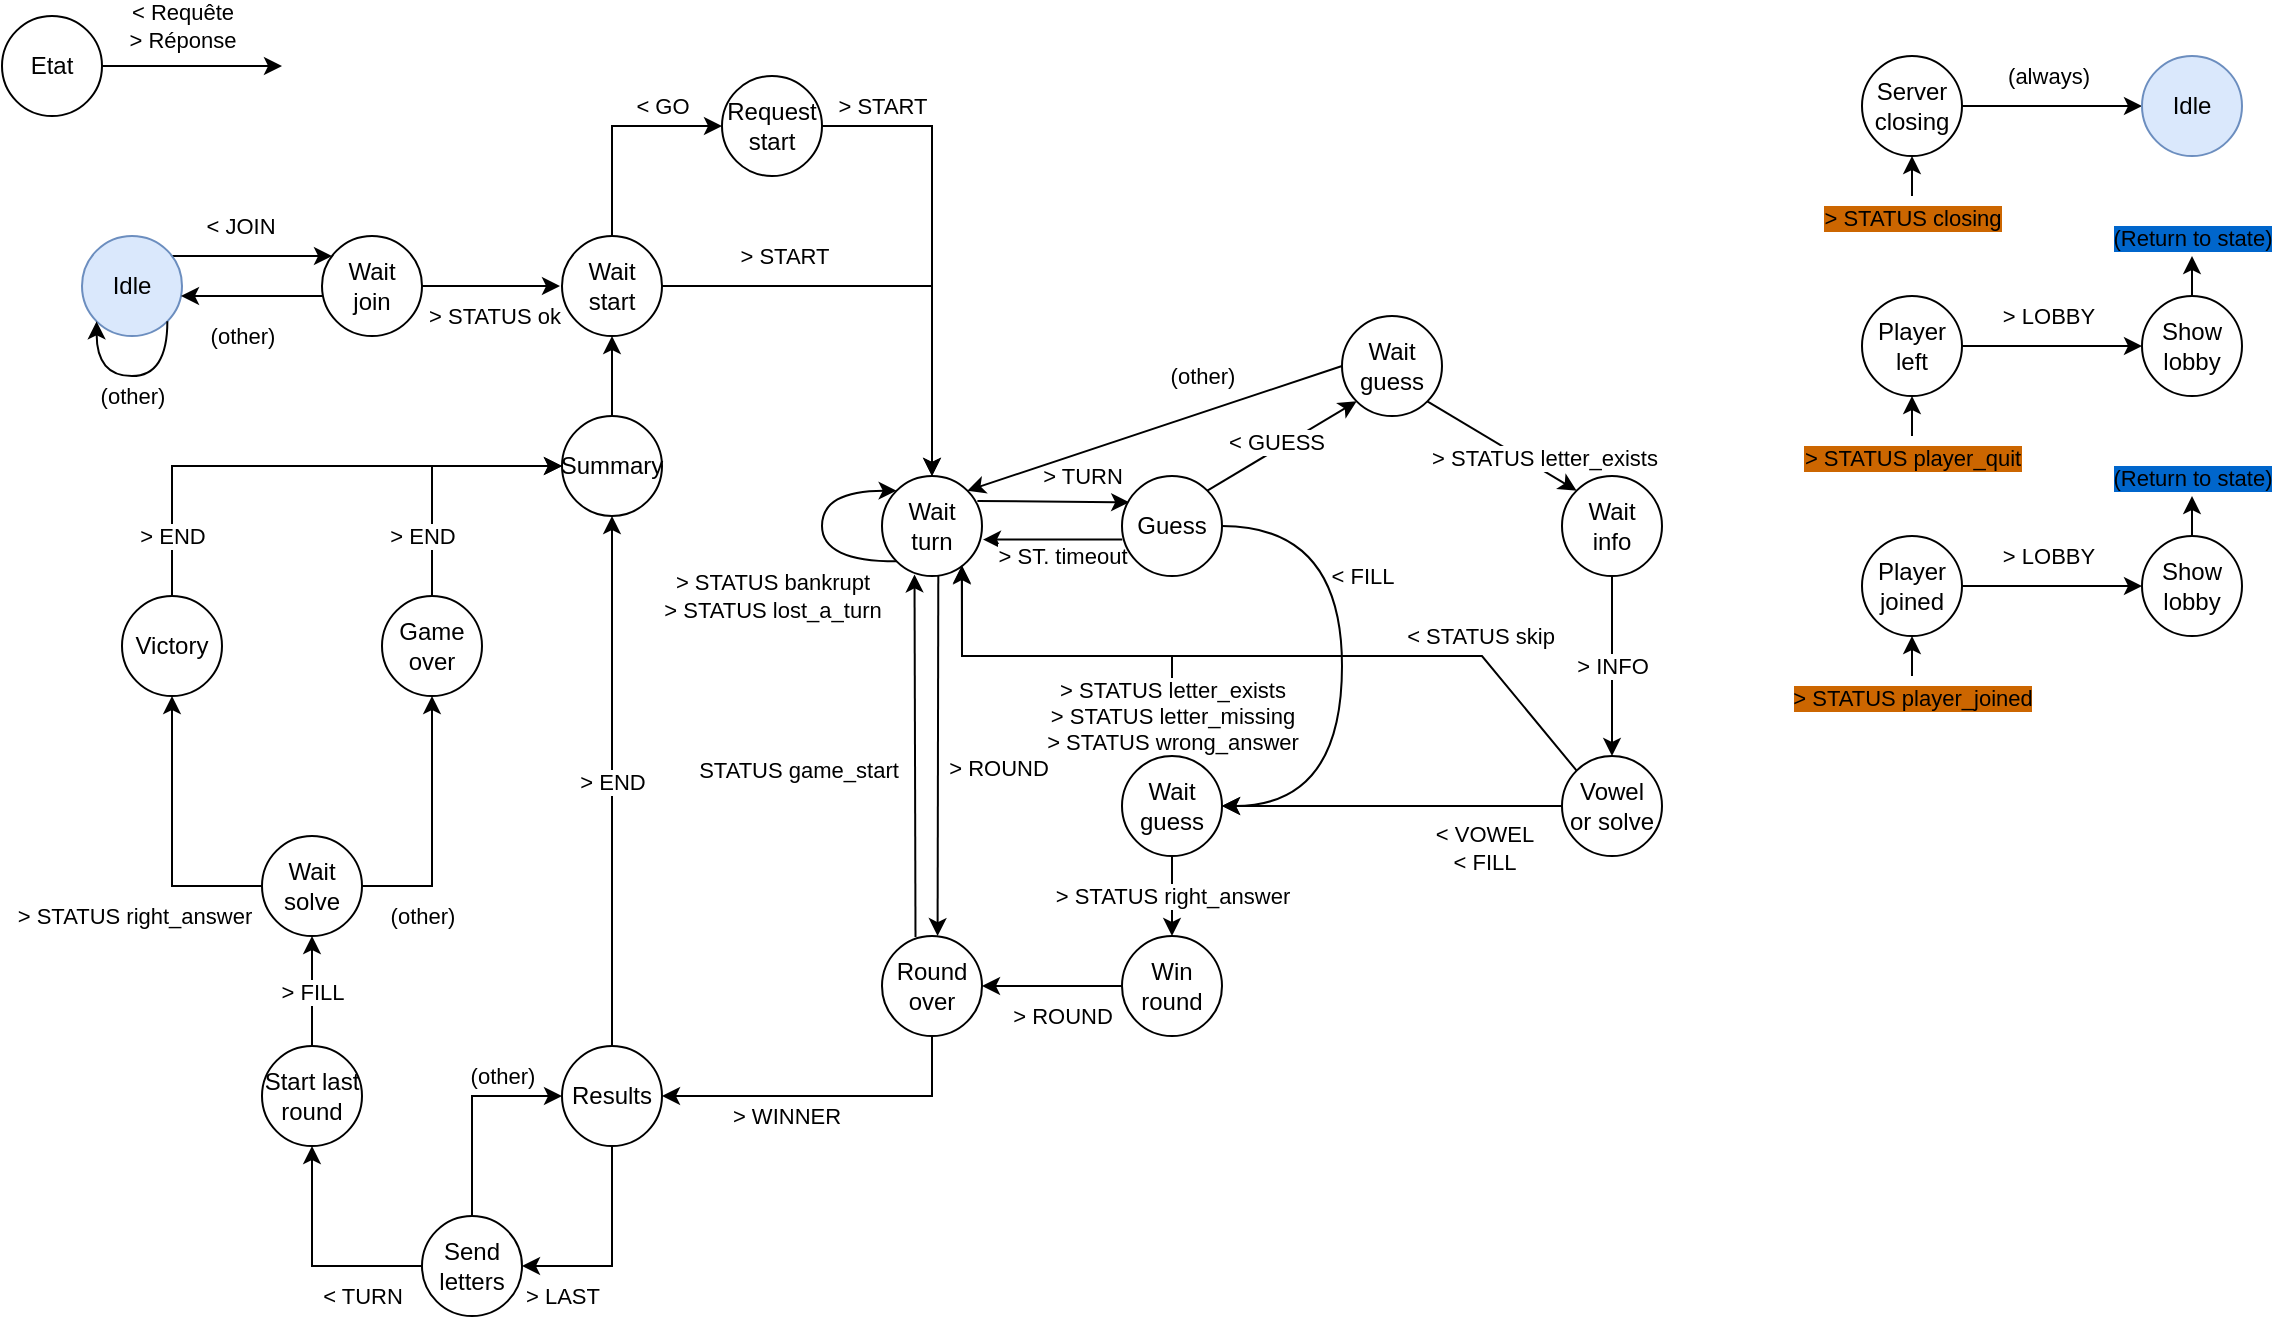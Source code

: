<mxfile version="24.7.17">
  <diagram name="Page-1" id="v-ctXKjzzWnM4UZhPM1o">
    <mxGraphModel dx="1050" dy="629" grid="1" gridSize="10" guides="1" tooltips="1" connect="1" arrows="1" fold="1" page="1" pageScale="1" pageWidth="850" pageHeight="1100" math="0" shadow="0">
      <root>
        <mxCell id="0" />
        <mxCell id="1" parent="0" />
        <mxCell id="YX9CxxvUvG9lGDmzAH2j-2" style="edgeStyle=orthogonalEdgeStyle;rounded=0;orthogonalLoop=1;jettySize=auto;html=1;" parent="1" edge="1">
          <mxGeometry relative="1" as="geometry">
            <mxPoint x="140" y="35" as="targetPoint" />
            <mxPoint x="50" y="35" as="sourcePoint" />
            <Array as="points">
              <mxPoint x="130" y="35" />
            </Array>
          </mxGeometry>
        </mxCell>
        <mxCell id="YX9CxxvUvG9lGDmzAH2j-3" value="&amp;lt; Requête&lt;br&gt;&amp;gt; Réponse" style="edgeLabel;html=1;align=center;verticalAlign=middle;resizable=0;points=[];" parent="YX9CxxvUvG9lGDmzAH2j-2" vertex="1" connectable="0">
          <mxGeometry x="0.162" y="-5" relative="1" as="geometry">
            <mxPoint x="-13" y="-25" as="offset" />
          </mxGeometry>
        </mxCell>
        <mxCell id="YX9CxxvUvG9lGDmzAH2j-1" value="Etat" style="ellipse;whiteSpace=wrap;html=1;aspect=fixed;" parent="1" vertex="1">
          <mxGeometry y="10" width="50" height="50" as="geometry" />
        </mxCell>
        <mxCell id="YX9CxxvUvG9lGDmzAH2j-8" value="" style="edgeStyle=orthogonalEdgeStyle;rounded=0;orthogonalLoop=1;jettySize=auto;html=1;curved=1;" parent="1" source="YX9CxxvUvG9lGDmzAH2j-5" target="YX9CxxvUvG9lGDmzAH2j-6" edge="1">
          <mxGeometry relative="1" as="geometry">
            <Array as="points">
              <mxPoint x="120" y="130" />
              <mxPoint x="120" y="130" />
            </Array>
          </mxGeometry>
        </mxCell>
        <mxCell id="YX9CxxvUvG9lGDmzAH2j-9" value="&amp;lt; JOIN" style="edgeLabel;html=1;align=center;verticalAlign=middle;resizable=0;points=[];" parent="YX9CxxvUvG9lGDmzAH2j-8" vertex="1" connectable="0">
          <mxGeometry x="-0.079" y="-3" relative="1" as="geometry">
            <mxPoint x="-3" y="-18" as="offset" />
          </mxGeometry>
        </mxCell>
        <mxCell id="YX9CxxvUvG9lGDmzAH2j-5" value="Idle" style="ellipse;whiteSpace=wrap;html=1;aspect=fixed;fillColor=#dae8fc;strokeColor=#6c8ebf;" parent="1" vertex="1">
          <mxGeometry x="40" y="120" width="50" height="50" as="geometry" />
        </mxCell>
        <mxCell id="YX9CxxvUvG9lGDmzAH2j-10" value="(other)" style="edgeStyle=orthogonalEdgeStyle;rounded=0;orthogonalLoop=1;jettySize=auto;html=1;" parent="1" source="YX9CxxvUvG9lGDmzAH2j-6" target="YX9CxxvUvG9lGDmzAH2j-5" edge="1">
          <mxGeometry x="0.141" y="20" relative="1" as="geometry">
            <Array as="points">
              <mxPoint x="130" y="150" />
              <mxPoint x="130" y="150" />
            </Array>
            <mxPoint as="offset" />
          </mxGeometry>
        </mxCell>
        <mxCell id="YX9CxxvUvG9lGDmzAH2j-13" value="" style="edgeStyle=orthogonalEdgeStyle;rounded=0;orthogonalLoop=1;jettySize=auto;html=1;" parent="1" edge="1">
          <mxGeometry relative="1" as="geometry">
            <mxPoint x="209" y="145" as="sourcePoint" />
            <mxPoint x="279" y="145" as="targetPoint" />
          </mxGeometry>
        </mxCell>
        <mxCell id="YX9CxxvUvG9lGDmzAH2j-14" value="&amp;gt; STATUS ok" style="edgeLabel;html=1;align=center;verticalAlign=middle;resizable=0;points=[];" parent="YX9CxxvUvG9lGDmzAH2j-13" vertex="1" connectable="0">
          <mxGeometry x="0.062" y="-2" relative="1" as="geometry">
            <mxPoint y="13" as="offset" />
          </mxGeometry>
        </mxCell>
        <mxCell id="YX9CxxvUvG9lGDmzAH2j-6" value="&lt;div&gt;Wait&lt;br&gt;join&lt;br&gt;&lt;/div&gt;" style="ellipse;whiteSpace=wrap;html=1;aspect=fixed;" parent="1" vertex="1">
          <mxGeometry x="160" y="120" width="50" height="50" as="geometry" />
        </mxCell>
        <mxCell id="YX9CxxvUvG9lGDmzAH2j-35" value="" style="edgeStyle=orthogonalEdgeStyle;rounded=0;orthogonalLoop=1;jettySize=auto;html=1;exitX=1;exitY=0.5;exitDx=0;exitDy=0;" parent="1" source="YX9CxxvUvG9lGDmzAH2j-11" target="YX9CxxvUvG9lGDmzAH2j-34" edge="1">
          <mxGeometry relative="1" as="geometry">
            <mxPoint x="385" y="170" as="sourcePoint" />
          </mxGeometry>
        </mxCell>
        <mxCell id="YX9CxxvUvG9lGDmzAH2j-36" value="&amp;gt; START" style="edgeLabel;html=1;align=center;verticalAlign=middle;resizable=0;points=[];" parent="YX9CxxvUvG9lGDmzAH2j-35" vertex="1" connectable="0">
          <mxGeometry x="-0.075" relative="1" as="geometry">
            <mxPoint x="-46" y="-15" as="offset" />
          </mxGeometry>
        </mxCell>
        <mxCell id="YcxTWG14lLUy_fHVbMqi-2" style="edgeStyle=orthogonalEdgeStyle;rounded=0;orthogonalLoop=1;jettySize=auto;html=1;exitX=0.5;exitY=0;exitDx=0;exitDy=0;entryX=0;entryY=0.5;entryDx=0;entryDy=0;" parent="1" source="YX9CxxvUvG9lGDmzAH2j-11" target="YcxTWG14lLUy_fHVbMqi-1" edge="1">
          <mxGeometry relative="1" as="geometry" />
        </mxCell>
        <mxCell id="YcxTWG14lLUy_fHVbMqi-4" value="&amp;lt; GO" style="edgeLabel;html=1;align=center;verticalAlign=middle;resizable=0;points=[];" parent="YcxTWG14lLUy_fHVbMqi-2" vertex="1" connectable="0">
          <mxGeometry x="0.53" y="-2" relative="1" as="geometry">
            <mxPoint x="-4" y="-12" as="offset" />
          </mxGeometry>
        </mxCell>
        <mxCell id="YX9CxxvUvG9lGDmzAH2j-11" value="Wait&lt;br&gt;start" style="ellipse;whiteSpace=wrap;html=1;aspect=fixed;" parent="1" vertex="1">
          <mxGeometry x="280" y="120" width="50" height="50" as="geometry" />
        </mxCell>
        <mxCell id="YX9CxxvUvG9lGDmzAH2j-61" style="edgeStyle=orthogonalEdgeStyle;rounded=0;orthogonalLoop=1;jettySize=auto;html=1;exitX=1;exitY=0.5;exitDx=0;exitDy=0;entryX=0;entryY=0.5;entryDx=0;entryDy=0;" parent="1" source="YX9CxxvUvG9lGDmzAH2j-28" target="YX9CxxvUvG9lGDmzAH2j-60" edge="1">
          <mxGeometry relative="1" as="geometry" />
        </mxCell>
        <mxCell id="YX9CxxvUvG9lGDmzAH2j-62" value="&amp;gt; LOBBY" style="edgeLabel;html=1;align=center;verticalAlign=middle;resizable=0;points=[];" parent="YX9CxxvUvG9lGDmzAH2j-61" vertex="1" connectable="0">
          <mxGeometry x="-0.05" relative="1" as="geometry">
            <mxPoint y="-15" as="offset" />
          </mxGeometry>
        </mxCell>
        <mxCell id="YX9CxxvUvG9lGDmzAH2j-28" value="Player&lt;br&gt;left" style="ellipse;whiteSpace=wrap;html=1;aspect=fixed;" parent="1" vertex="1">
          <mxGeometry x="930" y="150" width="50" height="50" as="geometry" />
        </mxCell>
        <mxCell id="YX9CxxvUvG9lGDmzAH2j-29" value="" style="endArrow=classic;html=1;rounded=0;entryX=0.5;entryY=1;entryDx=0;entryDy=0;" parent="1" target="YX9CxxvUvG9lGDmzAH2j-28" edge="1">
          <mxGeometry width="50" height="50" relative="1" as="geometry">
            <mxPoint x="955" y="220" as="sourcePoint" />
            <mxPoint x="910" y="230" as="targetPoint" />
          </mxGeometry>
        </mxCell>
        <mxCell id="YX9CxxvUvG9lGDmzAH2j-30" value="&lt;div&gt;&amp;gt; STATUS player_quit&lt;/div&gt;" style="edgeLabel;html=1;align=center;verticalAlign=middle;resizable=0;points=[];labelBackgroundColor=#CC6600;fontColor=default;" parent="YX9CxxvUvG9lGDmzAH2j-29" vertex="1" connectable="0">
          <mxGeometry x="-0.342" y="-1" relative="1" as="geometry">
            <mxPoint x="-1" y="17" as="offset" />
          </mxGeometry>
        </mxCell>
        <mxCell id="YX9CxxvUvG9lGDmzAH2j-31" value="" style="endArrow=classic;html=1;rounded=0;exitX=0.5;exitY=0;exitDx=0;exitDy=0;" parent="1" source="YX9CxxvUvG9lGDmzAH2j-60" edge="1">
          <mxGeometry width="50" height="50" relative="1" as="geometry">
            <mxPoint x="1054.57" y="150" as="sourcePoint" />
            <mxPoint x="1095" y="130" as="targetPoint" />
          </mxGeometry>
        </mxCell>
        <mxCell id="YX9CxxvUvG9lGDmzAH2j-32" value="&lt;div&gt;(Return to state)&lt;/div&gt;" style="edgeLabel;html=1;align=center;verticalAlign=middle;resizable=0;points=[];labelBackgroundColor=#0066CC;fontColor=default;" parent="YX9CxxvUvG9lGDmzAH2j-31" vertex="1" connectable="0">
          <mxGeometry x="-0.342" y="-1" relative="1" as="geometry">
            <mxPoint x="-1" y="-23" as="offset" />
          </mxGeometry>
        </mxCell>
        <mxCell id="YX9CxxvUvG9lGDmzAH2j-39" value="" style="rounded=0;orthogonalLoop=1;jettySize=auto;html=1;exitX=0.954;exitY=0.25;exitDx=0;exitDy=0;entryX=0.072;entryY=0.263;entryDx=0;entryDy=0;exitPerimeter=0;entryPerimeter=0;" parent="1" source="YX9CxxvUvG9lGDmzAH2j-34" target="YX9CxxvUvG9lGDmzAH2j-38" edge="1">
          <mxGeometry relative="1" as="geometry" />
        </mxCell>
        <mxCell id="YX9CxxvUvG9lGDmzAH2j-40" value="&amp;gt; TURN" style="edgeLabel;html=1;align=center;verticalAlign=middle;resizable=0;points=[];" parent="YX9CxxvUvG9lGDmzAH2j-39" vertex="1" connectable="0">
          <mxGeometry x="0.067" y="-3" relative="1" as="geometry">
            <mxPoint x="12" y="-16" as="offset" />
          </mxGeometry>
        </mxCell>
        <mxCell id="YX9CxxvUvG9lGDmzAH2j-115" style="rounded=0;orthogonalLoop=1;jettySize=auto;html=1;exitX=0.563;exitY=1.001;exitDx=0;exitDy=0;entryX=0.556;entryY=0.001;entryDx=0;entryDy=0;exitPerimeter=0;entryPerimeter=0;" parent="1" source="YX9CxxvUvG9lGDmzAH2j-34" target="YX9CxxvUvG9lGDmzAH2j-93" edge="1">
          <mxGeometry relative="1" as="geometry">
            <Array as="points" />
          </mxGeometry>
        </mxCell>
        <mxCell id="YX9CxxvUvG9lGDmzAH2j-116" value="&amp;gt; ROUND" style="edgeLabel;html=1;align=center;verticalAlign=middle;resizable=0;points=[];" parent="YX9CxxvUvG9lGDmzAH2j-115" vertex="1" connectable="0">
          <mxGeometry x="-0.113" relative="1" as="geometry">
            <mxPoint x="30" y="16" as="offset" />
          </mxGeometry>
        </mxCell>
        <mxCell id="YX9CxxvUvG9lGDmzAH2j-34" value="Wait&lt;br&gt;turn" style="ellipse;whiteSpace=wrap;html=1;aspect=fixed;" parent="1" vertex="1">
          <mxGeometry x="440" y="240" width="50" height="50" as="geometry" />
        </mxCell>
        <mxCell id="YX9CxxvUvG9lGDmzAH2j-42" style="rounded=0;orthogonalLoop=1;jettySize=auto;html=1;exitX=1;exitY=0;exitDx=0;exitDy=0;entryX=0;entryY=1;entryDx=0;entryDy=0;" parent="1" source="YX9CxxvUvG9lGDmzAH2j-38" target="YX9CxxvUvG9lGDmzAH2j-41" edge="1">
          <mxGeometry relative="1" as="geometry" />
        </mxCell>
        <mxCell id="YX9CxxvUvG9lGDmzAH2j-43" value="&amp;lt; GUESS" style="edgeLabel;html=1;align=center;verticalAlign=middle;resizable=0;points=[];" parent="YX9CxxvUvG9lGDmzAH2j-42" vertex="1" connectable="0">
          <mxGeometry x="0.133" y="-1" relative="1" as="geometry">
            <mxPoint x="-9" as="offset" />
          </mxGeometry>
        </mxCell>
        <mxCell id="YX9CxxvUvG9lGDmzAH2j-44" style="rounded=0;orthogonalLoop=1;jettySize=auto;html=1;exitX=0.003;exitY=0.636;exitDx=0;exitDy=0;entryX=1.01;entryY=0.636;entryDx=0;entryDy=0;entryPerimeter=0;exitPerimeter=0;" parent="1" source="YX9CxxvUvG9lGDmzAH2j-38" target="YX9CxxvUvG9lGDmzAH2j-34" edge="1">
          <mxGeometry relative="1" as="geometry" />
        </mxCell>
        <mxCell id="YX9CxxvUvG9lGDmzAH2j-45" value="&amp;gt; ST. timeout" style="edgeLabel;html=1;align=center;verticalAlign=middle;resizable=0;points=[];" parent="YX9CxxvUvG9lGDmzAH2j-44" vertex="1" connectable="0">
          <mxGeometry x="-0.069" y="3" relative="1" as="geometry">
            <mxPoint x="2" y="5" as="offset" />
          </mxGeometry>
        </mxCell>
        <mxCell id="YX9CxxvUvG9lGDmzAH2j-38" value="Guess" style="ellipse;whiteSpace=wrap;html=1;aspect=fixed;" parent="1" vertex="1">
          <mxGeometry x="560" y="240" width="50" height="50" as="geometry" />
        </mxCell>
        <mxCell id="YX9CxxvUvG9lGDmzAH2j-89" style="rounded=0;orthogonalLoop=1;jettySize=auto;html=1;exitX=1;exitY=1;exitDx=0;exitDy=0;entryX=0;entryY=0;entryDx=0;entryDy=0;" parent="1" source="YX9CxxvUvG9lGDmzAH2j-41" target="YX9CxxvUvG9lGDmzAH2j-88" edge="1">
          <mxGeometry relative="1" as="geometry" />
        </mxCell>
        <mxCell id="YX9CxxvUvG9lGDmzAH2j-92" value="&lt;div&gt;&amp;gt; STATUS letter_exists&lt;/div&gt;" style="edgeLabel;html=1;align=center;verticalAlign=middle;resizable=0;points=[];" parent="YX9CxxvUvG9lGDmzAH2j-89" vertex="1" connectable="0">
          <mxGeometry x="0.066" y="-1" relative="1" as="geometry">
            <mxPoint x="19" y="3" as="offset" />
          </mxGeometry>
        </mxCell>
        <mxCell id="YX9CxxvUvG9lGDmzAH2j-99" value="" style="rounded=0;orthogonalLoop=1;jettySize=auto;html=1;exitX=0;exitY=0.5;exitDx=0;exitDy=0;entryX=1;entryY=0;entryDx=0;entryDy=0;" parent="1" source="YX9CxxvUvG9lGDmzAH2j-41" target="YX9CxxvUvG9lGDmzAH2j-34" edge="1">
          <mxGeometry relative="1" as="geometry" />
        </mxCell>
        <mxCell id="YX9CxxvUvG9lGDmzAH2j-100" value="(other)" style="edgeLabel;html=1;align=center;verticalAlign=middle;resizable=0;points=[];" parent="YX9CxxvUvG9lGDmzAH2j-99" vertex="1" connectable="0">
          <mxGeometry x="-0.257" y="3" relative="1" as="geometry">
            <mxPoint x="-1" y="-21" as="offset" />
          </mxGeometry>
        </mxCell>
        <mxCell id="YX9CxxvUvG9lGDmzAH2j-41" value="Wait&lt;br&gt;guess" style="ellipse;whiteSpace=wrap;html=1;aspect=fixed;" parent="1" vertex="1">
          <mxGeometry x="670" y="160" width="50" height="50" as="geometry" />
        </mxCell>
        <mxCell id="YX9CxxvUvG9lGDmzAH2j-102" style="rounded=0;orthogonalLoop=1;jettySize=auto;html=1;exitX=0;exitY=0.5;exitDx=0;exitDy=0;entryX=1;entryY=0.5;entryDx=0;entryDy=0;" parent="1" source="YX9CxxvUvG9lGDmzAH2j-46" target="YX9CxxvUvG9lGDmzAH2j-56" edge="1">
          <mxGeometry relative="1" as="geometry" />
        </mxCell>
        <mxCell id="YX9CxxvUvG9lGDmzAH2j-103" value="&amp;lt; VOWEL&lt;br&gt;&amp;lt; FILL" style="edgeLabel;html=1;align=center;verticalAlign=middle;resizable=0;points=[];" parent="YX9CxxvUvG9lGDmzAH2j-102" vertex="1" connectable="0">
          <mxGeometry x="-0.268" y="-1" relative="1" as="geometry">
            <mxPoint x="23" y="22" as="offset" />
          </mxGeometry>
        </mxCell>
        <mxCell id="YX9CxxvUvG9lGDmzAH2j-46" value="Vowel&lt;br&gt;or solve" style="ellipse;whiteSpace=wrap;html=1;aspect=fixed;" parent="1" vertex="1">
          <mxGeometry x="780" y="380" width="50" height="50" as="geometry" />
        </mxCell>
        <mxCell id="YX9CxxvUvG9lGDmzAH2j-106" value="&amp;gt; STATUS right_answer" style="edgeStyle=orthogonalEdgeStyle;rounded=0;orthogonalLoop=1;jettySize=auto;html=1;exitX=0.5;exitY=1;exitDx=0;exitDy=0;entryX=0.5;entryY=0;entryDx=0;entryDy=0;" parent="1" source="YX9CxxvUvG9lGDmzAH2j-56" target="YX9CxxvUvG9lGDmzAH2j-104" edge="1">
          <mxGeometry relative="1" as="geometry">
            <mxPoint as="offset" />
          </mxGeometry>
        </mxCell>
        <mxCell id="YX9CxxvUvG9lGDmzAH2j-125" style="rounded=0;orthogonalLoop=1;jettySize=auto;html=1;exitX=0.5;exitY=0;exitDx=0;exitDy=0;edgeStyle=orthogonalEdgeStyle;entryX=0.799;entryY=0.902;entryDx=0;entryDy=0;entryPerimeter=0;" parent="1" source="YX9CxxvUvG9lGDmzAH2j-56" target="YX9CxxvUvG9lGDmzAH2j-34" edge="1">
          <mxGeometry relative="1" as="geometry">
            <mxPoint x="480" y="300" as="targetPoint" />
            <Array as="points">
              <mxPoint x="585" y="330" />
              <mxPoint x="480" y="330" />
            </Array>
          </mxGeometry>
        </mxCell>
        <mxCell id="YX9CxxvUvG9lGDmzAH2j-127" value="&amp;gt; STATUS letter_exists&lt;br&gt;&amp;gt; STATUS letter_missing&lt;br&gt;&amp;gt; STATUS wrong_answer" style="edgeLabel;html=1;align=center;verticalAlign=middle;resizable=0;points=[];" parent="YX9CxxvUvG9lGDmzAH2j-125" vertex="1" connectable="0">
          <mxGeometry x="0.336" y="-1" relative="1" as="geometry">
            <mxPoint x="83" y="31" as="offset" />
          </mxGeometry>
        </mxCell>
        <mxCell id="YX9CxxvUvG9lGDmzAH2j-56" value="Wait guess" style="ellipse;whiteSpace=wrap;html=1;aspect=fixed;" parent="1" vertex="1">
          <mxGeometry x="560" y="380" width="50" height="50" as="geometry" />
        </mxCell>
        <mxCell id="YX9CxxvUvG9lGDmzAH2j-60" value="Show lobby" style="ellipse;whiteSpace=wrap;html=1;aspect=fixed;" parent="1" vertex="1">
          <mxGeometry x="1070" y="150" width="50" height="50" as="geometry" />
        </mxCell>
        <mxCell id="YX9CxxvUvG9lGDmzAH2j-71" style="edgeStyle=orthogonalEdgeStyle;rounded=0;orthogonalLoop=1;jettySize=auto;html=1;exitX=1;exitY=0.5;exitDx=0;exitDy=0;entryX=0;entryY=0.5;entryDx=0;entryDy=0;" parent="1" source="YX9CxxvUvG9lGDmzAH2j-73" target="YX9CxxvUvG9lGDmzAH2j-78" edge="1">
          <mxGeometry relative="1" as="geometry" />
        </mxCell>
        <mxCell id="YX9CxxvUvG9lGDmzAH2j-72" value="&amp;gt; LOBBY" style="edgeLabel;html=1;align=center;verticalAlign=middle;resizable=0;points=[];" parent="YX9CxxvUvG9lGDmzAH2j-71" vertex="1" connectable="0">
          <mxGeometry x="-0.05" relative="1" as="geometry">
            <mxPoint y="-15" as="offset" />
          </mxGeometry>
        </mxCell>
        <mxCell id="YX9CxxvUvG9lGDmzAH2j-73" value="Player joined" style="ellipse;whiteSpace=wrap;html=1;aspect=fixed;" parent="1" vertex="1">
          <mxGeometry x="930" y="270" width="50" height="50" as="geometry" />
        </mxCell>
        <mxCell id="YX9CxxvUvG9lGDmzAH2j-74" value="" style="endArrow=classic;html=1;rounded=0;entryX=0.5;entryY=1;entryDx=0;entryDy=0;" parent="1" target="YX9CxxvUvG9lGDmzAH2j-73" edge="1">
          <mxGeometry width="50" height="50" relative="1" as="geometry">
            <mxPoint x="955" y="340" as="sourcePoint" />
            <mxPoint x="910" y="350" as="targetPoint" />
          </mxGeometry>
        </mxCell>
        <mxCell id="YX9CxxvUvG9lGDmzAH2j-75" value="&lt;div&gt;&amp;gt; STATUS player_joined&lt;/div&gt;" style="edgeLabel;html=1;align=center;verticalAlign=middle;resizable=0;points=[];labelBackgroundColor=#CC6600;fontColor=default;" parent="YX9CxxvUvG9lGDmzAH2j-74" vertex="1" connectable="0">
          <mxGeometry x="-0.342" y="-1" relative="1" as="geometry">
            <mxPoint x="-1" y="17" as="offset" />
          </mxGeometry>
        </mxCell>
        <mxCell id="YX9CxxvUvG9lGDmzAH2j-76" value="" style="endArrow=classic;html=1;rounded=0;exitX=0.5;exitY=0;exitDx=0;exitDy=0;" parent="1" source="YX9CxxvUvG9lGDmzAH2j-78" edge="1">
          <mxGeometry width="50" height="50" relative="1" as="geometry">
            <mxPoint x="1054.57" y="270" as="sourcePoint" />
            <mxPoint x="1095" y="250" as="targetPoint" />
          </mxGeometry>
        </mxCell>
        <mxCell id="YX9CxxvUvG9lGDmzAH2j-77" value="&lt;div&gt;(Return to state)&lt;/div&gt;" style="edgeLabel;html=1;align=center;verticalAlign=middle;resizable=0;points=[];labelBackgroundColor=#0066CC;fontColor=default;" parent="YX9CxxvUvG9lGDmzAH2j-76" vertex="1" connectable="0">
          <mxGeometry x="-0.342" y="-1" relative="1" as="geometry">
            <mxPoint x="-1" y="-23" as="offset" />
          </mxGeometry>
        </mxCell>
        <mxCell id="YX9CxxvUvG9lGDmzAH2j-78" value="Show lobby" style="ellipse;whiteSpace=wrap;html=1;aspect=fixed;" parent="1" vertex="1">
          <mxGeometry x="1070" y="270" width="50" height="50" as="geometry" />
        </mxCell>
        <mxCell id="YX9CxxvUvG9lGDmzAH2j-79" style="edgeStyle=orthogonalEdgeStyle;rounded=0;orthogonalLoop=1;jettySize=auto;html=1;exitX=1;exitY=0.5;exitDx=0;exitDy=0;entryX=0;entryY=0.5;entryDx=0;entryDy=0;" parent="1" source="YX9CxxvUvG9lGDmzAH2j-81" target="YX9CxxvUvG9lGDmzAH2j-86" edge="1">
          <mxGeometry relative="1" as="geometry" />
        </mxCell>
        <mxCell id="YX9CxxvUvG9lGDmzAH2j-80" value="(always)" style="edgeLabel;html=1;align=center;verticalAlign=middle;resizable=0;points=[];" parent="YX9CxxvUvG9lGDmzAH2j-79" vertex="1" connectable="0">
          <mxGeometry x="-0.05" relative="1" as="geometry">
            <mxPoint y="-15" as="offset" />
          </mxGeometry>
        </mxCell>
        <mxCell id="YX9CxxvUvG9lGDmzAH2j-81" value="Server closing" style="ellipse;whiteSpace=wrap;html=1;aspect=fixed;" parent="1" vertex="1">
          <mxGeometry x="930" y="30" width="50" height="50" as="geometry" />
        </mxCell>
        <mxCell id="YX9CxxvUvG9lGDmzAH2j-82" value="" style="endArrow=classic;html=1;rounded=0;entryX=0.5;entryY=1;entryDx=0;entryDy=0;" parent="1" target="YX9CxxvUvG9lGDmzAH2j-81" edge="1">
          <mxGeometry width="50" height="50" relative="1" as="geometry">
            <mxPoint x="955" y="100" as="sourcePoint" />
            <mxPoint x="910" y="110" as="targetPoint" />
          </mxGeometry>
        </mxCell>
        <mxCell id="YX9CxxvUvG9lGDmzAH2j-83" value="&lt;div&gt;&amp;gt; STATUS closing&lt;br&gt;&lt;/div&gt;" style="edgeLabel;html=1;align=center;verticalAlign=middle;resizable=0;points=[];labelBackgroundColor=#CC6600;fontColor=default;" parent="YX9CxxvUvG9lGDmzAH2j-82" vertex="1" connectable="0">
          <mxGeometry x="-0.342" y="-1" relative="1" as="geometry">
            <mxPoint x="-1" y="17" as="offset" />
          </mxGeometry>
        </mxCell>
        <mxCell id="YX9CxxvUvG9lGDmzAH2j-86" value="Idle" style="ellipse;whiteSpace=wrap;html=1;aspect=fixed;fillColor=#dae8fc;strokeColor=#6c8ebf;" parent="1" vertex="1">
          <mxGeometry x="1070" y="30" width="50" height="50" as="geometry" />
        </mxCell>
        <mxCell id="YX9CxxvUvG9lGDmzAH2j-101" value="&amp;gt; INFO" style="edgeStyle=orthogonalEdgeStyle;rounded=0;orthogonalLoop=1;jettySize=auto;html=1;exitX=0.5;exitY=1;exitDx=0;exitDy=0;entryX=0.5;entryY=0;entryDx=0;entryDy=0;" parent="1" source="YX9CxxvUvG9lGDmzAH2j-88" target="YX9CxxvUvG9lGDmzAH2j-46" edge="1">
          <mxGeometry relative="1" as="geometry" />
        </mxCell>
        <mxCell id="YX9CxxvUvG9lGDmzAH2j-88" value="Wait&lt;br&gt;info" style="ellipse;whiteSpace=wrap;html=1;aspect=fixed;" parent="1" vertex="1">
          <mxGeometry x="780" y="240" width="50" height="50" as="geometry" />
        </mxCell>
        <mxCell id="YX9CxxvUvG9lGDmzAH2j-97" style="rounded=0;orthogonalLoop=1;jettySize=auto;html=1;exitX=0.335;exitY=0.011;exitDx=0;exitDy=0;entryX=0.325;entryY=0.984;entryDx=0;entryDy=0;entryPerimeter=0;exitPerimeter=0;" parent="1" source="YX9CxxvUvG9lGDmzAH2j-93" target="YX9CxxvUvG9lGDmzAH2j-34" edge="1">
          <mxGeometry relative="1" as="geometry" />
        </mxCell>
        <mxCell id="YX9CxxvUvG9lGDmzAH2j-98" value="STATUS game_start" style="edgeLabel;html=1;align=center;verticalAlign=middle;resizable=0;points=[];" parent="YX9CxxvUvG9lGDmzAH2j-97" vertex="1" connectable="0">
          <mxGeometry x="0.121" y="3" relative="1" as="geometry">
            <mxPoint x="-56" y="18" as="offset" />
          </mxGeometry>
        </mxCell>
        <mxCell id="YX9CxxvUvG9lGDmzAH2j-118" value="&amp;gt; WINNER" style="edgeStyle=orthogonalEdgeStyle;rounded=0;orthogonalLoop=1;jettySize=auto;html=1;exitX=0.5;exitY=1;exitDx=0;exitDy=0;entryX=1;entryY=0.5;entryDx=0;entryDy=0;" parent="1" source="YX9CxxvUvG9lGDmzAH2j-93" target="YX9CxxvUvG9lGDmzAH2j-117" edge="1">
          <mxGeometry x="0.256" y="10" relative="1" as="geometry">
            <mxPoint as="offset" />
          </mxGeometry>
        </mxCell>
        <mxCell id="YX9CxxvUvG9lGDmzAH2j-93" value="Round over" style="ellipse;whiteSpace=wrap;html=1;aspect=fixed;" parent="1" vertex="1">
          <mxGeometry x="440" y="470" width="50" height="50" as="geometry" />
        </mxCell>
        <mxCell id="YX9CxxvUvG9lGDmzAH2j-111" style="rounded=0;orthogonalLoop=1;jettySize=auto;html=1;exitX=0;exitY=0.5;exitDx=0;exitDy=0;entryX=1;entryY=0.5;entryDx=0;entryDy=0;" parent="1" source="YX9CxxvUvG9lGDmzAH2j-104" target="YX9CxxvUvG9lGDmzAH2j-93" edge="1">
          <mxGeometry relative="1" as="geometry" />
        </mxCell>
        <mxCell id="YX9CxxvUvG9lGDmzAH2j-112" value="&amp;gt; ROUND" style="edgeLabel;html=1;align=center;verticalAlign=middle;resizable=0;points=[];" parent="YX9CxxvUvG9lGDmzAH2j-111" vertex="1" connectable="0">
          <mxGeometry x="0.255" y="-1" relative="1" as="geometry">
            <mxPoint x="14" y="16" as="offset" />
          </mxGeometry>
        </mxCell>
        <mxCell id="YX9CxxvUvG9lGDmzAH2j-104" value="Win round" style="ellipse;whiteSpace=wrap;html=1;aspect=fixed;" parent="1" vertex="1">
          <mxGeometry x="560" y="470" width="50" height="50" as="geometry" />
        </mxCell>
        <mxCell id="YX9CxxvUvG9lGDmzAH2j-107" style="rounded=0;orthogonalLoop=1;jettySize=auto;html=1;jumpStyle=arc;exitX=0;exitY=0;exitDx=0;exitDy=0;entryX=0.799;entryY=0.893;entryDx=0;entryDy=0;entryPerimeter=0;" parent="1" source="YX9CxxvUvG9lGDmzAH2j-46" target="YX9CxxvUvG9lGDmzAH2j-34" edge="1">
          <mxGeometry relative="1" as="geometry">
            <mxPoint x="760" y="370" as="sourcePoint" />
            <mxPoint x="480" y="290" as="targetPoint" />
            <Array as="points">
              <mxPoint x="740" y="330" />
              <mxPoint x="480" y="330" />
            </Array>
          </mxGeometry>
        </mxCell>
        <mxCell id="YX9CxxvUvG9lGDmzAH2j-108" value="&amp;lt; STATUS skip" style="edgeLabel;html=1;align=center;verticalAlign=middle;resizable=0;points=[];" parent="YX9CxxvUvG9lGDmzAH2j-107" vertex="1" connectable="0">
          <mxGeometry x="-0.497" y="4" relative="1" as="geometry">
            <mxPoint x="20" y="-14" as="offset" />
          </mxGeometry>
        </mxCell>
        <mxCell id="YX9CxxvUvG9lGDmzAH2j-132" value="&amp;gt; LAST" style="edgeStyle=orthogonalEdgeStyle;rounded=0;orthogonalLoop=1;jettySize=auto;html=1;exitX=0;exitY=0.5;exitDx=0;exitDy=0;entryX=1;entryY=0.5;entryDx=0;entryDy=0;" parent="1" source="YX9CxxvUvG9lGDmzAH2j-117" target="qIdqgcyr69QN-c0RsDGi-1" edge="1">
          <mxGeometry x="0.742" y="15" relative="1" as="geometry">
            <mxPoint as="offset" />
            <Array as="points">
              <mxPoint x="305" y="550" />
              <mxPoint x="305" y="635" />
            </Array>
          </mxGeometry>
        </mxCell>
        <mxCell id="YX9CxxvUvG9lGDmzAH2j-135" value="&amp;gt; END" style="edgeStyle=orthogonalEdgeStyle;rounded=0;orthogonalLoop=1;jettySize=auto;html=1;exitX=0.5;exitY=0;exitDx=0;exitDy=0;entryX=0.5;entryY=1;entryDx=0;entryDy=0;" parent="1" source="YX9CxxvUvG9lGDmzAH2j-117" target="YX9CxxvUvG9lGDmzAH2j-133" edge="1">
          <mxGeometry relative="1" as="geometry" />
        </mxCell>
        <mxCell id="YX9CxxvUvG9lGDmzAH2j-117" value="Results" style="ellipse;whiteSpace=wrap;html=1;aspect=fixed;" parent="1" vertex="1">
          <mxGeometry x="280" y="525" width="50" height="50" as="geometry" />
        </mxCell>
        <mxCell id="YX9CxxvUvG9lGDmzAH2j-121" value="(other)" style="edgeStyle=orthogonalEdgeStyle;rounded=0;orthogonalLoop=1;jettySize=auto;html=1;exitX=1;exitY=1;exitDx=0;exitDy=0;entryX=0;entryY=1;entryDx=0;entryDy=0;curved=1;" parent="1" source="YX9CxxvUvG9lGDmzAH2j-5" target="YX9CxxvUvG9lGDmzAH2j-5" edge="1">
          <mxGeometry y="10" relative="1" as="geometry">
            <Array as="points">
              <mxPoint x="83" y="190" />
              <mxPoint x="47" y="190" />
            </Array>
            <mxPoint as="offset" />
          </mxGeometry>
        </mxCell>
        <mxCell id="YX9CxxvUvG9lGDmzAH2j-139" value="&amp;gt; FILL" style="edgeStyle=orthogonalEdgeStyle;rounded=0;orthogonalLoop=1;jettySize=auto;html=1;exitX=0.5;exitY=0;exitDx=0;exitDy=0;entryX=0.5;entryY=1;entryDx=0;entryDy=0;" parent="1" source="YX9CxxvUvG9lGDmzAH2j-131" target="YX9CxxvUvG9lGDmzAH2j-137" edge="1">
          <mxGeometry relative="1" as="geometry" />
        </mxCell>
        <mxCell id="YX9CxxvUvG9lGDmzAH2j-131" value="Start last round" style="ellipse;whiteSpace=wrap;html=1;aspect=fixed;" parent="1" vertex="1">
          <mxGeometry x="130" y="525" width="50" height="50" as="geometry" />
        </mxCell>
        <mxCell id="YX9CxxvUvG9lGDmzAH2j-134" style="edgeStyle=orthogonalEdgeStyle;rounded=0;orthogonalLoop=1;jettySize=auto;html=1;exitX=0.5;exitY=0;exitDx=0;exitDy=0;entryX=0.5;entryY=1;entryDx=0;entryDy=0;" parent="1" source="YX9CxxvUvG9lGDmzAH2j-133" target="YX9CxxvUvG9lGDmzAH2j-11" edge="1">
          <mxGeometry relative="1" as="geometry" />
        </mxCell>
        <mxCell id="YX9CxxvUvG9lGDmzAH2j-133" value="Summary" style="ellipse;whiteSpace=wrap;html=1;aspect=fixed;" parent="1" vertex="1">
          <mxGeometry x="280" y="210" width="50" height="50" as="geometry" />
        </mxCell>
        <mxCell id="YX9CxxvUvG9lGDmzAH2j-145" style="edgeStyle=orthogonalEdgeStyle;rounded=0;orthogonalLoop=1;jettySize=auto;html=1;exitX=1;exitY=0.5;exitDx=0;exitDy=0;entryX=0.5;entryY=1;entryDx=0;entryDy=0;" parent="1" source="YX9CxxvUvG9lGDmzAH2j-137" target="YX9CxxvUvG9lGDmzAH2j-141" edge="1">
          <mxGeometry relative="1" as="geometry" />
        </mxCell>
        <mxCell id="YX9CxxvUvG9lGDmzAH2j-147" value="(other)" style="edgeLabel;html=1;align=center;verticalAlign=middle;resizable=0;points=[];" parent="YX9CxxvUvG9lGDmzAH2j-145" vertex="1" connectable="0">
          <mxGeometry x="-0.569" y="1" relative="1" as="geometry">
            <mxPoint x="2" y="16" as="offset" />
          </mxGeometry>
        </mxCell>
        <mxCell id="YX9CxxvUvG9lGDmzAH2j-146" style="edgeStyle=orthogonalEdgeStyle;rounded=0;orthogonalLoop=1;jettySize=auto;html=1;exitX=0;exitY=0.5;exitDx=0;exitDy=0;entryX=0.5;entryY=1;entryDx=0;entryDy=0;" parent="1" source="YX9CxxvUvG9lGDmzAH2j-137" target="YX9CxxvUvG9lGDmzAH2j-140" edge="1">
          <mxGeometry relative="1" as="geometry" />
        </mxCell>
        <mxCell id="YX9CxxvUvG9lGDmzAH2j-148" value="&amp;gt; STATUS right_answer" style="edgeLabel;html=1;align=center;verticalAlign=middle;resizable=0;points=[];" parent="YX9CxxvUvG9lGDmzAH2j-146" vertex="1" connectable="0">
          <mxGeometry x="-0.548" y="3" relative="1" as="geometry">
            <mxPoint x="-33" y="12" as="offset" />
          </mxGeometry>
        </mxCell>
        <mxCell id="YX9CxxvUvG9lGDmzAH2j-137" value="Wait solve" style="ellipse;whiteSpace=wrap;html=1;aspect=fixed;" parent="1" vertex="1">
          <mxGeometry x="130" y="420" width="50" height="50" as="geometry" />
        </mxCell>
        <mxCell id="YX9CxxvUvG9lGDmzAH2j-142" style="edgeStyle=orthogonalEdgeStyle;rounded=0;orthogonalLoop=1;jettySize=auto;html=1;exitX=0.5;exitY=0;exitDx=0;exitDy=0;entryX=0;entryY=0.5;entryDx=0;entryDy=0;" parent="1" source="YX9CxxvUvG9lGDmzAH2j-140" target="YX9CxxvUvG9lGDmzAH2j-133" edge="1">
          <mxGeometry relative="1" as="geometry" />
        </mxCell>
        <mxCell id="YX9CxxvUvG9lGDmzAH2j-149" value="&amp;gt; END" style="edgeLabel;html=1;align=center;verticalAlign=middle;resizable=0;points=[];" parent="YX9CxxvUvG9lGDmzAH2j-142" vertex="1" connectable="0">
          <mxGeometry x="-0.719" y="-1" relative="1" as="geometry">
            <mxPoint x="-1" y="6" as="offset" />
          </mxGeometry>
        </mxCell>
        <mxCell id="YX9CxxvUvG9lGDmzAH2j-140" value="Victory" style="ellipse;whiteSpace=wrap;html=1;aspect=fixed;" parent="1" vertex="1">
          <mxGeometry x="60" y="300" width="50" height="50" as="geometry" />
        </mxCell>
        <mxCell id="YX9CxxvUvG9lGDmzAH2j-143" style="edgeStyle=orthogonalEdgeStyle;rounded=0;orthogonalLoop=1;jettySize=auto;html=1;exitX=0.5;exitY=0;exitDx=0;exitDy=0;entryX=0;entryY=0.5;entryDx=0;entryDy=0;" parent="1" source="YX9CxxvUvG9lGDmzAH2j-141" target="YX9CxxvUvG9lGDmzAH2j-133" edge="1">
          <mxGeometry relative="1" as="geometry">
            <mxPoint x="240" y="220" as="targetPoint" />
          </mxGeometry>
        </mxCell>
        <mxCell id="YX9CxxvUvG9lGDmzAH2j-150" value="&amp;gt; END" style="edgeLabel;html=1;align=center;verticalAlign=middle;resizable=0;points=[];" parent="YX9CxxvUvG9lGDmzAH2j-143" vertex="1" connectable="0">
          <mxGeometry x="-0.39" y="4" relative="1" as="geometry">
            <mxPoint x="-1" y="9" as="offset" />
          </mxGeometry>
        </mxCell>
        <mxCell id="YX9CxxvUvG9lGDmzAH2j-141" value="Game over" style="ellipse;whiteSpace=wrap;html=1;aspect=fixed;" parent="1" vertex="1">
          <mxGeometry x="190" y="300" width="50" height="50" as="geometry" />
        </mxCell>
        <mxCell id="YcxTWG14lLUy_fHVbMqi-3" style="edgeStyle=orthogonalEdgeStyle;rounded=0;orthogonalLoop=1;jettySize=auto;html=1;exitX=1;exitY=0.5;exitDx=0;exitDy=0;entryX=0.5;entryY=0;entryDx=0;entryDy=0;" parent="1" source="YcxTWG14lLUy_fHVbMqi-1" target="YX9CxxvUvG9lGDmzAH2j-34" edge="1">
          <mxGeometry relative="1" as="geometry" />
        </mxCell>
        <mxCell id="YcxTWG14lLUy_fHVbMqi-5" value="&amp;gt; START" style="edgeLabel;html=1;align=center;verticalAlign=middle;resizable=0;points=[];" parent="YcxTWG14lLUy_fHVbMqi-3" vertex="1" connectable="0">
          <mxGeometry x="-0.723" y="2" relative="1" as="geometry">
            <mxPoint x="-2" y="-8" as="offset" />
          </mxGeometry>
        </mxCell>
        <mxCell id="YcxTWG14lLUy_fHVbMqi-1" value="Request start" style="ellipse;whiteSpace=wrap;html=1;aspect=fixed;" parent="1" vertex="1">
          <mxGeometry x="360" y="40" width="50" height="50" as="geometry" />
        </mxCell>
        <mxCell id="YcxTWG14lLUy_fHVbMqi-6" style="edgeStyle=orthogonalEdgeStyle;rounded=0;orthogonalLoop=1;jettySize=auto;html=1;exitX=0;exitY=1;exitDx=0;exitDy=0;entryX=0;entryY=0;entryDx=0;entryDy=0;curved=1;" parent="1" source="YX9CxxvUvG9lGDmzAH2j-34" target="YX9CxxvUvG9lGDmzAH2j-34" edge="1">
          <mxGeometry relative="1" as="geometry">
            <Array as="points">
              <mxPoint x="410" y="283" />
              <mxPoint x="410" y="247" />
            </Array>
          </mxGeometry>
        </mxCell>
        <mxCell id="YcxTWG14lLUy_fHVbMqi-7" value="&amp;gt; STATUS bankrupt&lt;br&gt;&amp;gt; STATUS lost_a_turn" style="edgeLabel;html=1;align=center;verticalAlign=middle;resizable=0;points=[];" parent="YcxTWG14lLUy_fHVbMqi-6" vertex="1" connectable="0">
          <mxGeometry x="0.166" y="1" relative="1" as="geometry">
            <mxPoint x="-24" y="44" as="offset" />
          </mxGeometry>
        </mxCell>
        <mxCell id="3ixEk9MNTh3xQvpN6gNk-1" value="" style="endArrow=classic;html=1;rounded=0;exitX=1;exitY=0.5;exitDx=0;exitDy=0;entryX=1;entryY=0.5;entryDx=0;entryDy=0;edgeStyle=orthogonalEdgeStyle;curved=1;" parent="1" source="YX9CxxvUvG9lGDmzAH2j-38" target="YX9CxxvUvG9lGDmzAH2j-56" edge="1">
          <mxGeometry width="50" height="50" relative="1" as="geometry">
            <mxPoint x="690" y="540" as="sourcePoint" />
            <mxPoint x="740" y="490" as="targetPoint" />
            <Array as="points">
              <mxPoint x="670" y="265" />
              <mxPoint x="670" y="405" />
            </Array>
          </mxGeometry>
        </mxCell>
        <mxCell id="3ixEk9MNTh3xQvpN6gNk-2" value="&amp;lt; FILL" style="edgeLabel;html=1;align=center;verticalAlign=middle;resizable=0;points=[];" parent="3ixEk9MNTh3xQvpN6gNk-1" vertex="1" connectable="0">
          <mxGeometry x="-0.194" y="-2" relative="1" as="geometry">
            <mxPoint x="12" y="-20" as="offset" />
          </mxGeometry>
        </mxCell>
        <mxCell id="qIdqgcyr69QN-c0RsDGi-2" style="edgeStyle=orthogonalEdgeStyle;rounded=0;orthogonalLoop=1;jettySize=auto;html=1;exitX=0;exitY=0.5;exitDx=0;exitDy=0;entryX=0.5;entryY=1;entryDx=0;entryDy=0;" edge="1" parent="1" source="qIdqgcyr69QN-c0RsDGi-1" target="YX9CxxvUvG9lGDmzAH2j-131">
          <mxGeometry relative="1" as="geometry" />
        </mxCell>
        <mxCell id="qIdqgcyr69QN-c0RsDGi-3" value="&amp;lt; TURN" style="edgeLabel;html=1;align=center;verticalAlign=middle;resizable=0;points=[];" vertex="1" connectable="0" parent="qIdqgcyr69QN-c0RsDGi-2">
          <mxGeometry x="-0.235" y="1" relative="1" as="geometry">
            <mxPoint x="14" y="14" as="offset" />
          </mxGeometry>
        </mxCell>
        <mxCell id="qIdqgcyr69QN-c0RsDGi-4" style="edgeStyle=orthogonalEdgeStyle;rounded=0;orthogonalLoop=1;jettySize=auto;html=1;exitX=0.5;exitY=0;exitDx=0;exitDy=0;entryX=0;entryY=0.5;entryDx=0;entryDy=0;" edge="1" parent="1" source="qIdqgcyr69QN-c0RsDGi-1" target="YX9CxxvUvG9lGDmzAH2j-117">
          <mxGeometry relative="1" as="geometry" />
        </mxCell>
        <mxCell id="qIdqgcyr69QN-c0RsDGi-5" value="(other)" style="edgeLabel;html=1;align=center;verticalAlign=middle;resizable=0;points=[];" vertex="1" connectable="0" parent="qIdqgcyr69QN-c0RsDGi-4">
          <mxGeometry x="0.2" y="3" relative="1" as="geometry">
            <mxPoint x="12" y="-7" as="offset" />
          </mxGeometry>
        </mxCell>
        <mxCell id="qIdqgcyr69QN-c0RsDGi-1" value="Send letters" style="ellipse;whiteSpace=wrap;html=1;aspect=fixed;" vertex="1" parent="1">
          <mxGeometry x="210" y="610" width="50" height="50" as="geometry" />
        </mxCell>
      </root>
    </mxGraphModel>
  </diagram>
</mxfile>
